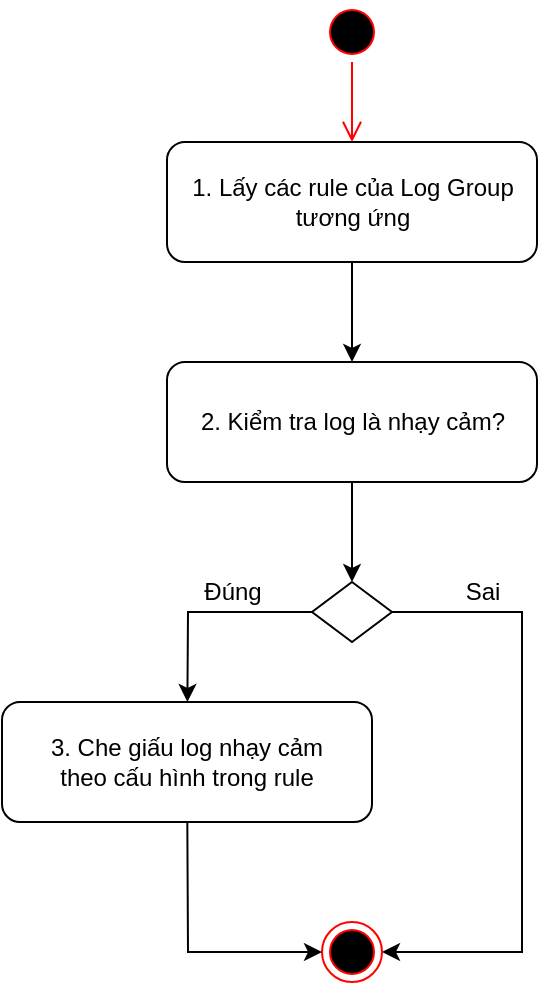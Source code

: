 <mxfile version="21.7.5" type="github">
  <diagram name="Trang-1" id="MNLtQUneh9rlCiHm2gLz">
    <mxGraphModel dx="989" dy="545" grid="1" gridSize="10" guides="1" tooltips="1" connect="1" arrows="1" fold="1" page="1" pageScale="1" pageWidth="1169" pageHeight="827" math="0" shadow="0">
      <root>
        <mxCell id="0" />
        <mxCell id="1" parent="0" />
        <mxCell id="FCyUBB_o4Qi10Djg-REU-1" value="" style="ellipse;html=1;shape=startState;fillColor=#000000;strokeColor=#ff0000;" vertex="1" parent="1">
          <mxGeometry x="430" y="160" width="30" height="30" as="geometry" />
        </mxCell>
        <mxCell id="FCyUBB_o4Qi10Djg-REU-2" value="" style="edgeStyle=orthogonalEdgeStyle;html=1;verticalAlign=bottom;endArrow=open;endSize=8;strokeColor=#ff0000;rounded=0;" edge="1" source="FCyUBB_o4Qi10Djg-REU-1" parent="1" target="FCyUBB_o4Qi10Djg-REU-3">
          <mxGeometry relative="1" as="geometry">
            <mxPoint x="445" y="230" as="targetPoint" />
          </mxGeometry>
        </mxCell>
        <mxCell id="FCyUBB_o4Qi10Djg-REU-3" value="1. Lấy các rule&amp;nbsp;của Log Group tương ứng" style="rounded=1;whiteSpace=wrap;html=1;" vertex="1" parent="1">
          <mxGeometry x="352.5" y="230" width="185" height="60" as="geometry" />
        </mxCell>
        <mxCell id="FCyUBB_o4Qi10Djg-REU-4" value="" style="endArrow=classic;html=1;rounded=0;" edge="1" parent="1" source="FCyUBB_o4Qi10Djg-REU-3" target="FCyUBB_o4Qi10Djg-REU-5">
          <mxGeometry width="50" height="50" relative="1" as="geometry">
            <mxPoint x="430" y="340" as="sourcePoint" />
            <mxPoint x="445" y="340" as="targetPoint" />
          </mxGeometry>
        </mxCell>
        <mxCell id="FCyUBB_o4Qi10Djg-REU-5" value="2. Kiểm tra log là nhạy cảm?" style="rounded=1;whiteSpace=wrap;html=1;" vertex="1" parent="1">
          <mxGeometry x="352.5" y="340" width="185" height="60" as="geometry" />
        </mxCell>
        <mxCell id="FCyUBB_o4Qi10Djg-REU-6" value="" style="endArrow=classic;html=1;rounded=0;" edge="1" parent="1" source="FCyUBB_o4Qi10Djg-REU-5" target="FCyUBB_o4Qi10Djg-REU-7">
          <mxGeometry width="50" height="50" relative="1" as="geometry">
            <mxPoint x="430" y="540" as="sourcePoint" />
            <mxPoint x="445" y="450" as="targetPoint" />
          </mxGeometry>
        </mxCell>
        <mxCell id="FCyUBB_o4Qi10Djg-REU-7" value="" style="rhombus;whiteSpace=wrap;html=1;" vertex="1" parent="1">
          <mxGeometry x="425" y="450" width="40" height="30" as="geometry" />
        </mxCell>
        <mxCell id="FCyUBB_o4Qi10Djg-REU-8" value="3. Che giấu log nhạy cảm &lt;br&gt;theo cấu hình trong rule" style="rounded=1;whiteSpace=wrap;html=1;" vertex="1" parent="1">
          <mxGeometry x="270" y="510" width="185" height="60" as="geometry" />
        </mxCell>
        <mxCell id="FCyUBB_o4Qi10Djg-REU-9" value="" style="endArrow=classic;html=1;rounded=0;" edge="1" parent="1" source="FCyUBB_o4Qi10Djg-REU-7" target="FCyUBB_o4Qi10Djg-REU-8">
          <mxGeometry width="50" height="50" relative="1" as="geometry">
            <mxPoint x="455" y="400" as="sourcePoint" />
            <mxPoint x="455" y="460" as="targetPoint" />
            <Array as="points">
              <mxPoint x="363" y="465" />
            </Array>
          </mxGeometry>
        </mxCell>
        <mxCell id="FCyUBB_o4Qi10Djg-REU-11" value="" style="endArrow=classic;html=1;rounded=0;" edge="1" parent="1" target="FCyUBB_o4Qi10Djg-REU-14" source="FCyUBB_o4Qi10Djg-REU-7">
          <mxGeometry width="50" height="50" relative="1" as="geometry">
            <mxPoint x="652.5" y="420" as="sourcePoint" />
            <mxPoint x="642.324" y="520" as="targetPoint" />
            <Array as="points">
              <mxPoint x="530" y="465" />
              <mxPoint x="530" y="635" />
            </Array>
          </mxGeometry>
        </mxCell>
        <mxCell id="FCyUBB_o4Qi10Djg-REU-12" value="Đúng" style="text;html=1;align=center;verticalAlign=middle;resizable=0;points=[];autosize=1;strokeColor=none;fillColor=none;" vertex="1" parent="1">
          <mxGeometry x="360" y="440" width="50" height="30" as="geometry" />
        </mxCell>
        <mxCell id="FCyUBB_o4Qi10Djg-REU-13" value="Sai" style="text;html=1;align=center;verticalAlign=middle;resizable=0;points=[];autosize=1;strokeColor=none;fillColor=none;" vertex="1" parent="1">
          <mxGeometry x="490" y="440" width="40" height="30" as="geometry" />
        </mxCell>
        <mxCell id="FCyUBB_o4Qi10Djg-REU-14" value="" style="ellipse;html=1;shape=endState;fillColor=#000000;strokeColor=#ff0000;" vertex="1" parent="1">
          <mxGeometry x="430" y="620" width="30" height="30" as="geometry" />
        </mxCell>
        <mxCell id="FCyUBB_o4Qi10Djg-REU-15" value="" style="endArrow=classic;html=1;rounded=0;" edge="1" parent="1" source="FCyUBB_o4Qi10Djg-REU-8" target="FCyUBB_o4Qi10Djg-REU-14">
          <mxGeometry width="50" height="50" relative="1" as="geometry">
            <mxPoint x="455" y="400" as="sourcePoint" />
            <mxPoint x="455" y="460" as="targetPoint" />
            <Array as="points">
              <mxPoint x="363" y="635" />
            </Array>
          </mxGeometry>
        </mxCell>
      </root>
    </mxGraphModel>
  </diagram>
</mxfile>
